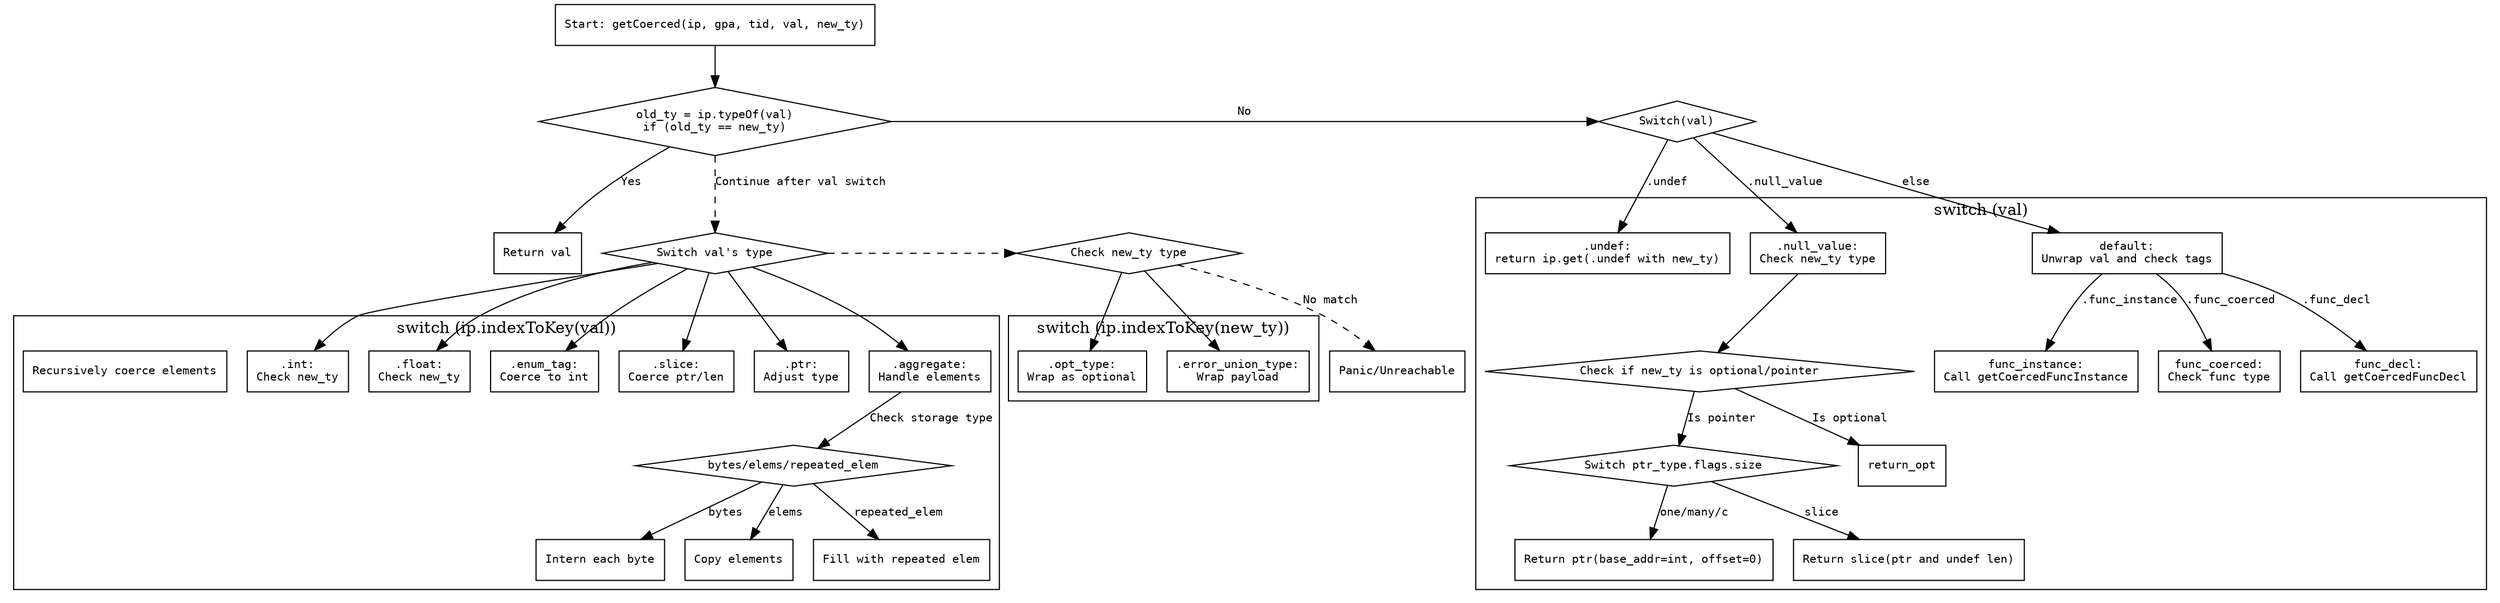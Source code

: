 
digraph flowchart {
    node [shape=rectangle, fontname="Courier", fontsize=10];
    edge [fontname="Courier", fontsize=10];

    start [label="Start: getCoerced(ip, gpa, tid, val, new_ty)"];
    check_old_new_type [label="old_ty = ip.typeOf(val)\nif (old_ty == new_ty)", shape=diamond];
    return_val [label="Return val"];

    start -> check_old_new_type;
    check_old_new_type -> return_val [label="Yes"];
    check_old_new_type -> switch_val [label="No"];

    subgraph cluster_val_switch {
        label="switch (val)";
        switch_val [label="Switch(val)", shape=diamond];
        undef_case [label=".undef:\nreturn ip.get(.undef with new_ty)"];
        null_value_case [label=".null_value:\nCheck new_ty type"];
        null_opt_ptr [label="Check if new_ty is optional/pointer", shape=diamond];
        ptr_size_switch [label="Switch ptr_type.flags.size", shape=diamond];
        ptr_one_many_c [label="Return ptr(base_addr=int, offset=0)"];
        ptr_slice [label="Return slice(ptr and undef len)"];
        default_case [label="default:\nUnwrap val and check tags"];
        func_decl_case [label="func_decl:\nCall getCoercedFuncDecl"];
        func_instance_case [label="func_instance:\nCall getCoercedFuncInstance"];
        func_coerced_case [label="func_coerced:\nCheck func type"];

        switch_val -> undef_case [label=".undef"];
        switch_val -> null_value_case [label=".null_value"];
        switch_val -> default_case [label="else"];

        null_value_case -> null_opt_ptr;
        null_opt_ptr -> ptr_size_switch [label="Is pointer"];
        ptr_size_switch -> ptr_one_many_c [label="one/many/c"];
        ptr_size_switch -> ptr_slice [label="slice"];
        null_opt_ptr -> return_opt [label="Is optional"];

        default_case -> func_decl_case [label=".func_decl"];
        default_case -> func_instance_case [label=".func_instance"];
        default_case -> func_coerced_case [label=".func_coerced"];
    }

    subgraph cluster_key_switch {
        label="switch (ip.indexToKey(val))";
        key_switch [label="Switch val's type", shape=diamond];
        int_case [label=".int:\nCheck new_ty"];
        float_case [label=".float:\nCheck new_ty"];
        enum_tag_case [label=".enum_tag:\nCoerce to int"];
        slice_case [label=".slice:\nCoerce ptr/len"];
        ptr_case [label=".ptr:\nAdjust type"];
        aggregate_case [label=".aggregate:\nHandle elements"];

        key_switch -> int_case;
        key_switch -> float_case;
        key_switch -> enum_tag_case;
        key_switch -> slice_case;
        key_switch -> ptr_case;
        key_switch -> aggregate_case;

        aggregate_case -> check_storage [label="Check storage type"];
        check_storage [label="bytes/elems/repeated_elem", shape=diamond];
        check_storage -> copy_bytes [label="bytes"];
        check_storage -> copy_elems [label="elems"];
        check_storage -> repeated_elem [label="repeated_elem"];
        copy_bytes [label="Intern each byte"];
        copy_elems [label="Copy elements"];
        repeated_elem [label="Fill with repeated elem"];
        coerce_elements [label="Recursively coerce elements"];
    }

    subgraph cluster_new_ty_switch {
        label="switch (ip.indexToKey(new_ty))";
        new_ty_switch [label="Check new_ty type", shape=diamond];
        opt_type_case [label=".opt_type:\nWrap as optional"];
        error_union_case [label=".error_union_type:\nWrap payload"];

        new_ty_switch -> opt_type_case;
        new_ty_switch -> error_union_case;
    }

    edge [style=dashed];
    check_old_new_type -> key_switch [label="Continue after val switch"];
    key_switch -> new_ty_switch;
    new_ty_switch -> panic [label="No match"];
    panic [label="Panic/Unreachable"];

    // Hidden edges to enforce order
    {rank=same; check_old_new_type switch_val}
    {rank=same; key_switch new_ty_switch}
}
